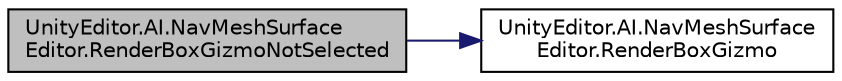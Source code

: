 digraph "UnityEditor.AI.NavMeshSurfaceEditor.RenderBoxGizmoNotSelected"
{
 // LATEX_PDF_SIZE
  edge [fontname="Helvetica",fontsize="10",labelfontname="Helvetica",labelfontsize="10"];
  node [fontname="Helvetica",fontsize="10",shape=record];
  rankdir="LR";
  Node34 [label="UnityEditor.AI.NavMeshSurface\lEditor.RenderBoxGizmoNotSelected",height=0.2,width=0.4,color="black", fillcolor="grey75", style="filled", fontcolor="black",tooltip=" "];
  Node34 -> Node35 [color="midnightblue",fontsize="10",style="solid",fontname="Helvetica"];
  Node35 [label="UnityEditor.AI.NavMeshSurface\lEditor.RenderBoxGizmo",height=0.2,width=0.4,color="black", fillcolor="white", style="filled",URL="$class_unity_editor_1_1_a_i_1_1_nav_mesh_surface_editor.html#a53d78573dea22b29fb609e72752dbb86",tooltip=" "];
}
